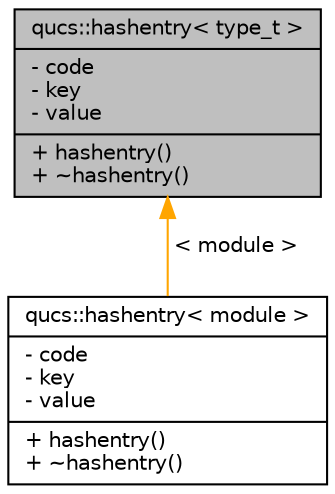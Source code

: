 digraph G
{
  edge [fontname="Helvetica",fontsize="10",labelfontname="Helvetica",labelfontsize="10"];
  node [fontname="Helvetica",fontsize="10",shape=record];
  Node1 [label="{qucs::hashentry\< type_t \>\n|- code\l- key\l- value\l|+ hashentry()\l+ ~hashentry()\l}",height=0.2,width=0.4,color="black", fillcolor="grey75", style="filled" fontcolor="black"];
  Node1 -> Node2 [dir="back",color="orange",fontsize="10",style="solid",label=" \< module \>" ,fontname="Helvetica"];
  Node2 [label="{qucs::hashentry\< module \>\n|- code\l- key\l- value\l|+ hashentry()\l+ ~hashentry()\l}",height=0.2,width=0.4,color="black", fillcolor="white", style="filled",URL="$classqucs_1_1hashentry.html"];
}
